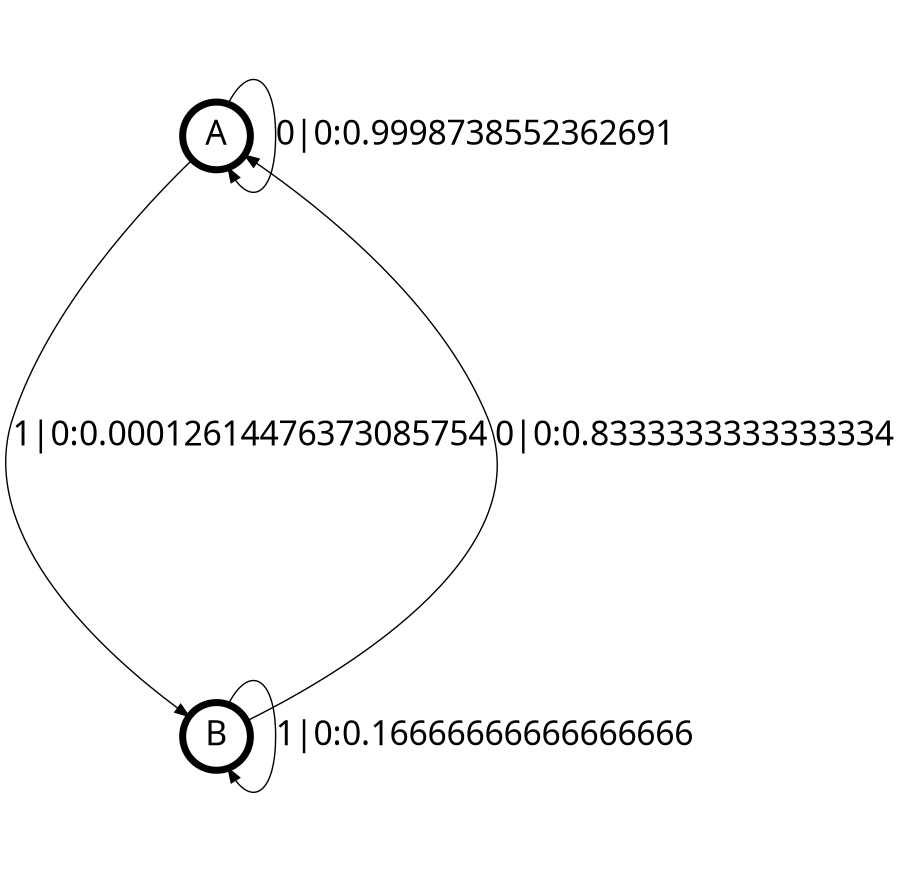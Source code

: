 digraph  {
size = "6,8.5";
ratio = "fill";
node
[shape = circle];
node [fontsize = 24];
node [penwidth = 5];
edge [fontsize = 24];
node [fontname = "CMU Serif Roman"];
graph [fontname = "CMU Serif Roman"];
edge [fontname = "CMU Serif Roman"];
A -> A [label = "0|0:0.9998738552362691\l"];
A -> B [label = "1|0:0.00012614476373085754\l"];
B -> A [label = "0|0:0.8333333333333334\l"];
B -> B [label = "1|0:0.16666666666666666\l"];
}